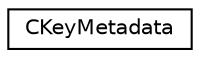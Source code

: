 digraph "Graphical Class Hierarchy"
{
  edge [fontname="Helvetica",fontsize="10",labelfontname="Helvetica",labelfontsize="10"];
  node [fontname="Helvetica",fontsize="10",shape=record];
  rankdir="LR";
  Node0 [label="CKeyMetadata",height=0.2,width=0.4,color="black", fillcolor="white", style="filled",URL="$d5/d28/class_c_key_metadata.html"];
}
